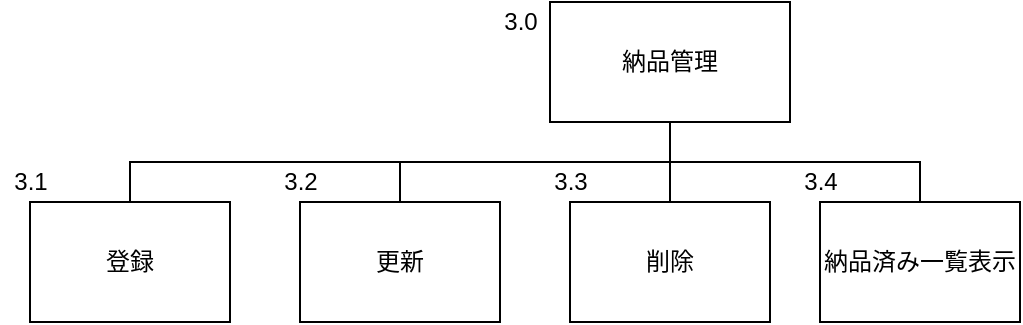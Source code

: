 <mxfile version="12.1.0" type="device" pages="1"><diagram id="wirnhrK-YzQTDW-LQXbG" name="Page-1"><mxGraphModel dx="1921" dy="497" grid="1" gridSize="10" guides="1" tooltips="1" connect="1" arrows="1" fold="1" page="1" pageScale="1" pageWidth="827" pageHeight="1169" math="0" shadow="0"><root><mxCell id="0"/><mxCell id="1" parent="0"/><UserObject label="&lt;font style=&quot;vertical-align: inherit&quot;&gt;&lt;font style=&quot;vertical-align: inherit&quot;&gt;納品管理&lt;/font&gt;&lt;/font&gt;" treeRoot="1" id="djChy1i_wo8yINihKHjb-1"><mxCell style="whiteSpace=wrap;html=1;align=center;treeFolding=1;treeMoving=1;container=1;recursiveResize=0;" parent="1" vertex="1"><mxGeometry x="20" y="10" width="120" height="60" as="geometry"/></mxCell></UserObject><mxCell id="djChy1i_wo8yINihKHjb-2" value="更新" style="whiteSpace=wrap;html=1;align=center;verticalAlign=middle;container=1;recursiveResize=0;treeFolding=1;treeMoving=1;" parent="1" vertex="1"><mxGeometry x="-105" y="110" width="100" height="60" as="geometry"/></mxCell><mxCell id="djChy1i_wo8yINihKHjb-3" value="" style="edgeStyle=elbowEdgeStyle;elbow=vertical;startArrow=none;endArrow=none;rounded=0;" parent="1" target="djChy1i_wo8yINihKHjb-2" edge="1"><mxGeometry relative="1" as="geometry"><mxPoint x="80" y="70" as="sourcePoint"/></mxGeometry></mxCell><mxCell id="djChy1i_wo8yINihKHjb-4" value="削除" style="whiteSpace=wrap;html=1;align=center;verticalAlign=middle;container=1;recursiveResize=0;treeFolding=1;treeMoving=1;" parent="1" vertex="1"><mxGeometry x="30" y="110" width="100" height="60" as="geometry"/></mxCell><mxCell id="djChy1i_wo8yINihKHjb-5" value="" style="edgeStyle=elbowEdgeStyle;elbow=vertical;startArrow=none;endArrow=none;rounded=0;" parent="1" target="djChy1i_wo8yINihKHjb-4" edge="1"><mxGeometry relative="1" as="geometry"><mxPoint x="150" y="90" as="sourcePoint"/><Array as="points"><mxPoint x="220" y="90"/></Array></mxGeometry></mxCell><mxCell id="djChy1i_wo8yINihKHjb-6" value="納品済み一覧表示" style="whiteSpace=wrap;html=1;align=center;verticalAlign=middle;container=1;recursiveResize=0;treeFolding=1;treeMoving=1;" parent="1" vertex="1"><mxGeometry x="155" y="110" width="100" height="60" as="geometry"/></mxCell><mxCell id="djChy1i_wo8yINihKHjb-7" value="" style="edgeStyle=elbowEdgeStyle;elbow=vertical;startArrow=none;endArrow=none;rounded=0;exitX=0.5;exitY=1;exitDx=0;exitDy=0;entryX=0.5;entryY=0;entryDx=0;entryDy=0;" parent="1" target="djChy1i_wo8yINihKHjb-6" edge="1" source="djChy1i_wo8yINihKHjb-1"><mxGeometry relative="1" as="geometry"><mxPoint x="290" y="90" as="sourcePoint"/><Array as="points"><mxPoint x="140" y="90"/></Array></mxGeometry></mxCell><mxCell id="djChy1i_wo8yINihKHjb-8" value="登録" style="whiteSpace=wrap;html=1;align=center;verticalAlign=middle;container=1;recursiveResize=0;treeFolding=1;treeMoving=1;" parent="1" vertex="1"><mxGeometry x="-240" y="110" width="100" height="60" as="geometry"/></mxCell><mxCell id="djChy1i_wo8yINihKHjb-9" value="" style="edgeStyle=elbowEdgeStyle;elbow=vertical;startArrow=none;endArrow=none;rounded=0;exitX=0.5;exitY=1;exitDx=0;exitDy=0;" parent="1" source="djChy1i_wo8yINihKHjb-1" target="djChy1i_wo8yINihKHjb-8" edge="1"><mxGeometry relative="1" as="geometry"><mxPoint x="-60" y="70" as="sourcePoint"/></mxGeometry></mxCell><mxCell id="q8pgdk_Qs7x4VckOxvhH-3" value="3.0" style="text;html=1;resizable=0;autosize=1;align=center;verticalAlign=middle;points=[];fillColor=none;strokeColor=none;rounded=0;" parent="1" vertex="1"><mxGeometry x="-10" y="10" width="30" height="20" as="geometry"/></mxCell><mxCell id="q8pgdk_Qs7x4VckOxvhH-4" value="3.1" style="text;html=1;resizable=0;autosize=1;align=center;verticalAlign=middle;points=[];fillColor=none;strokeColor=none;rounded=0;" parent="1" vertex="1"><mxGeometry x="-255" y="90" width="30" height="20" as="geometry"/></mxCell><mxCell id="q8pgdk_Qs7x4VckOxvhH-5" value="3.2" style="text;html=1;resizable=0;autosize=1;align=center;verticalAlign=middle;points=[];fillColor=none;strokeColor=none;rounded=0;" parent="1" vertex="1"><mxGeometry x="-120" y="90" width="30" height="20" as="geometry"/></mxCell><mxCell id="q8pgdk_Qs7x4VckOxvhH-6" value="3.3&lt;span style=&quot;font-family: &amp;#34;helvetica&amp;#34; , &amp;#34;arial&amp;#34; , sans-serif ; font-size: 0px&quot;&gt;%3CmxGraphModel%3E%3Croot%3E%3CmxCell%20id%3D%220%22%2F%3E%3CmxCell%20id%3D%221%22%20parent%3D%220%22%2F%3E%3CmxCell%20id%3D%222%22%20value%3D%223.1%22%20style%3D%22text%3Bhtml%3D1%3Bresizable%3D0%3Bautosize%3D1%3Balign%3Dcenter%3BverticalAlign%3Dmiddle%3Bpoints%3D%5B%5D%3BfillColor%3Dnone%3BstrokeColor%3Dnone%3Brounded%3D0%3B%22%20vertex%3D%221%22%20parent%3D%221%22%3E%3CmxGeometry%20x%3D%22-40%22%20y%3D%2290%22%20width%3D%2230%22%20height%3D%2220%22%20as%3D%22geometry%22%2F%3E%3C%2FmxCell%3E%3C%2Froot%3E%3C%2FmxGraphModel%3E&lt;/span&gt;&lt;span style=&quot;font-family: &amp;#34;helvetica&amp;#34; , &amp;#34;arial&amp;#34; , sans-serif ; font-size: 0px&quot;&gt;%3CmxGraphModel%3E%3Croot%3E%3CmxCell%20id%3D%220%22%2F%3E%3CmxCell%20id%3D%221%22%20parent%3D%220%22%2F%3E%3CmxCell%20id%3D%222%22%20value%3D%223.1%22%20style%3D%22text%3Bhtml%3D1%3Bresizable%3D0%3Bautosize%3D1%3Balign%3Dcenter%3BverticalAlign%3Dmiddle%3Bpoints%3D%5B%5D%3BfillColor%3Dnone%3BstrokeColor%3Dnone%3Brounded%3D0%3B%22%20vertex%3D%221%22%20parent%3D%221%22%3E%3CmxGeometry%20x%3D%22-40%22%20y%3D%2290%22%20width%3D%2230%22%20height%3D%2220%22%20as%3D%22geometry%22%2F%3E%3C%2FmxCell%3E%3C%2Froot%3E%3C%2FmxGraphModel%3E&lt;/span&gt;" style="text;html=1;resizable=0;autosize=1;align=center;verticalAlign=middle;points=[];fillColor=none;strokeColor=none;rounded=0;" parent="1" vertex="1"><mxGeometry x="15" y="90" width="30" height="20" as="geometry"/></mxCell><mxCell id="q8pgdk_Qs7x4VckOxvhH-7" value="3.4" style="text;html=1;resizable=0;autosize=1;align=center;verticalAlign=middle;points=[];fillColor=none;strokeColor=none;rounded=0;" parent="1" vertex="1"><mxGeometry x="140" y="90" width="30" height="20" as="geometry"/></mxCell></root></mxGraphModel></diagram></mxfile>